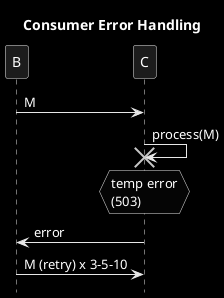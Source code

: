 @startuml
title Consumer Error Handling
hide footbox
skinparam monochrome reverse

B->C: M
C->C!!: process(M)
hnote over C: temp error\n(503)
B<-C: error
B->C: M (retry) x 3-5-10
'infinite retry!
'!try to send an unparseable message to your Kafka listener

@enduml

